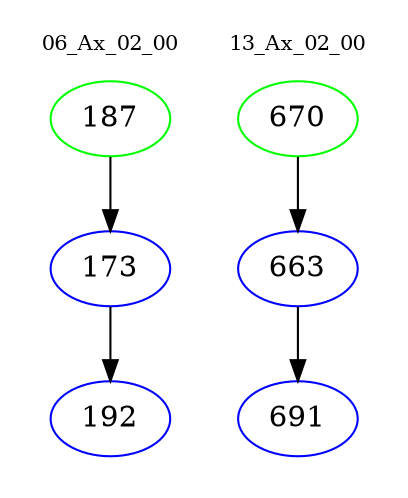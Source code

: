 digraph{
subgraph cluster_0 {
color = white
label = "06_Ax_02_00";
fontsize=10;
T0_187 [label="187", color="green"]
T0_187 -> T0_173 [color="black"]
T0_173 [label="173", color="blue"]
T0_173 -> T0_192 [color="black"]
T0_192 [label="192", color="blue"]
}
subgraph cluster_1 {
color = white
label = "13_Ax_02_00";
fontsize=10;
T1_670 [label="670", color="green"]
T1_670 -> T1_663 [color="black"]
T1_663 [label="663", color="blue"]
T1_663 -> T1_691 [color="black"]
T1_691 [label="691", color="blue"]
}
}
